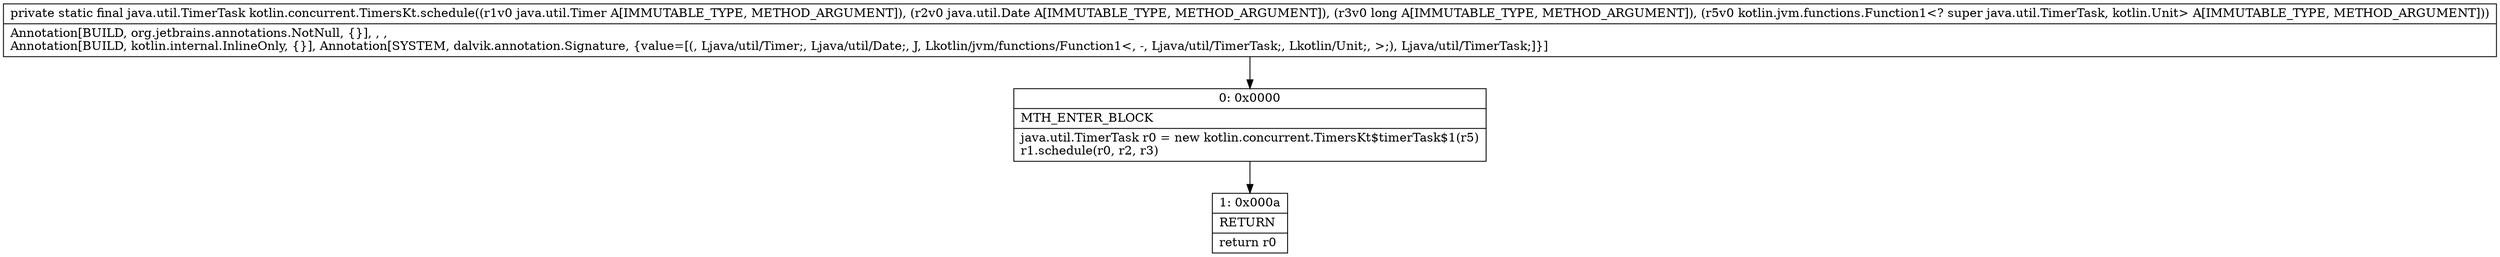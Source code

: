 digraph "CFG forkotlin.concurrent.TimersKt.schedule(Ljava\/util\/Timer;Ljava\/util\/Date;JLkotlin\/jvm\/functions\/Function1;)Ljava\/util\/TimerTask;" {
Node_0 [shape=record,label="{0\:\ 0x0000|MTH_ENTER_BLOCK\l|java.util.TimerTask r0 = new kotlin.concurrent.TimersKt$timerTask$1(r5)\lr1.schedule(r0, r2, r3)\l}"];
Node_1 [shape=record,label="{1\:\ 0x000a|RETURN\l|return r0\l}"];
MethodNode[shape=record,label="{private static final java.util.TimerTask kotlin.concurrent.TimersKt.schedule((r1v0 java.util.Timer A[IMMUTABLE_TYPE, METHOD_ARGUMENT]), (r2v0 java.util.Date A[IMMUTABLE_TYPE, METHOD_ARGUMENT]), (r3v0 long A[IMMUTABLE_TYPE, METHOD_ARGUMENT]), (r5v0 kotlin.jvm.functions.Function1\<? super java.util.TimerTask, kotlin.Unit\> A[IMMUTABLE_TYPE, METHOD_ARGUMENT]))  | Annotation[BUILD, org.jetbrains.annotations.NotNull, \{\}], , , \lAnnotation[BUILD, kotlin.internal.InlineOnly, \{\}], Annotation[SYSTEM, dalvik.annotation.Signature, \{value=[(, Ljava\/util\/Timer;, Ljava\/util\/Date;, J, Lkotlin\/jvm\/functions\/Function1\<, \-, Ljava\/util\/TimerTask;, Lkotlin\/Unit;, \>;), Ljava\/util\/TimerTask;]\}]\l}"];
MethodNode -> Node_0;
Node_0 -> Node_1;
}

